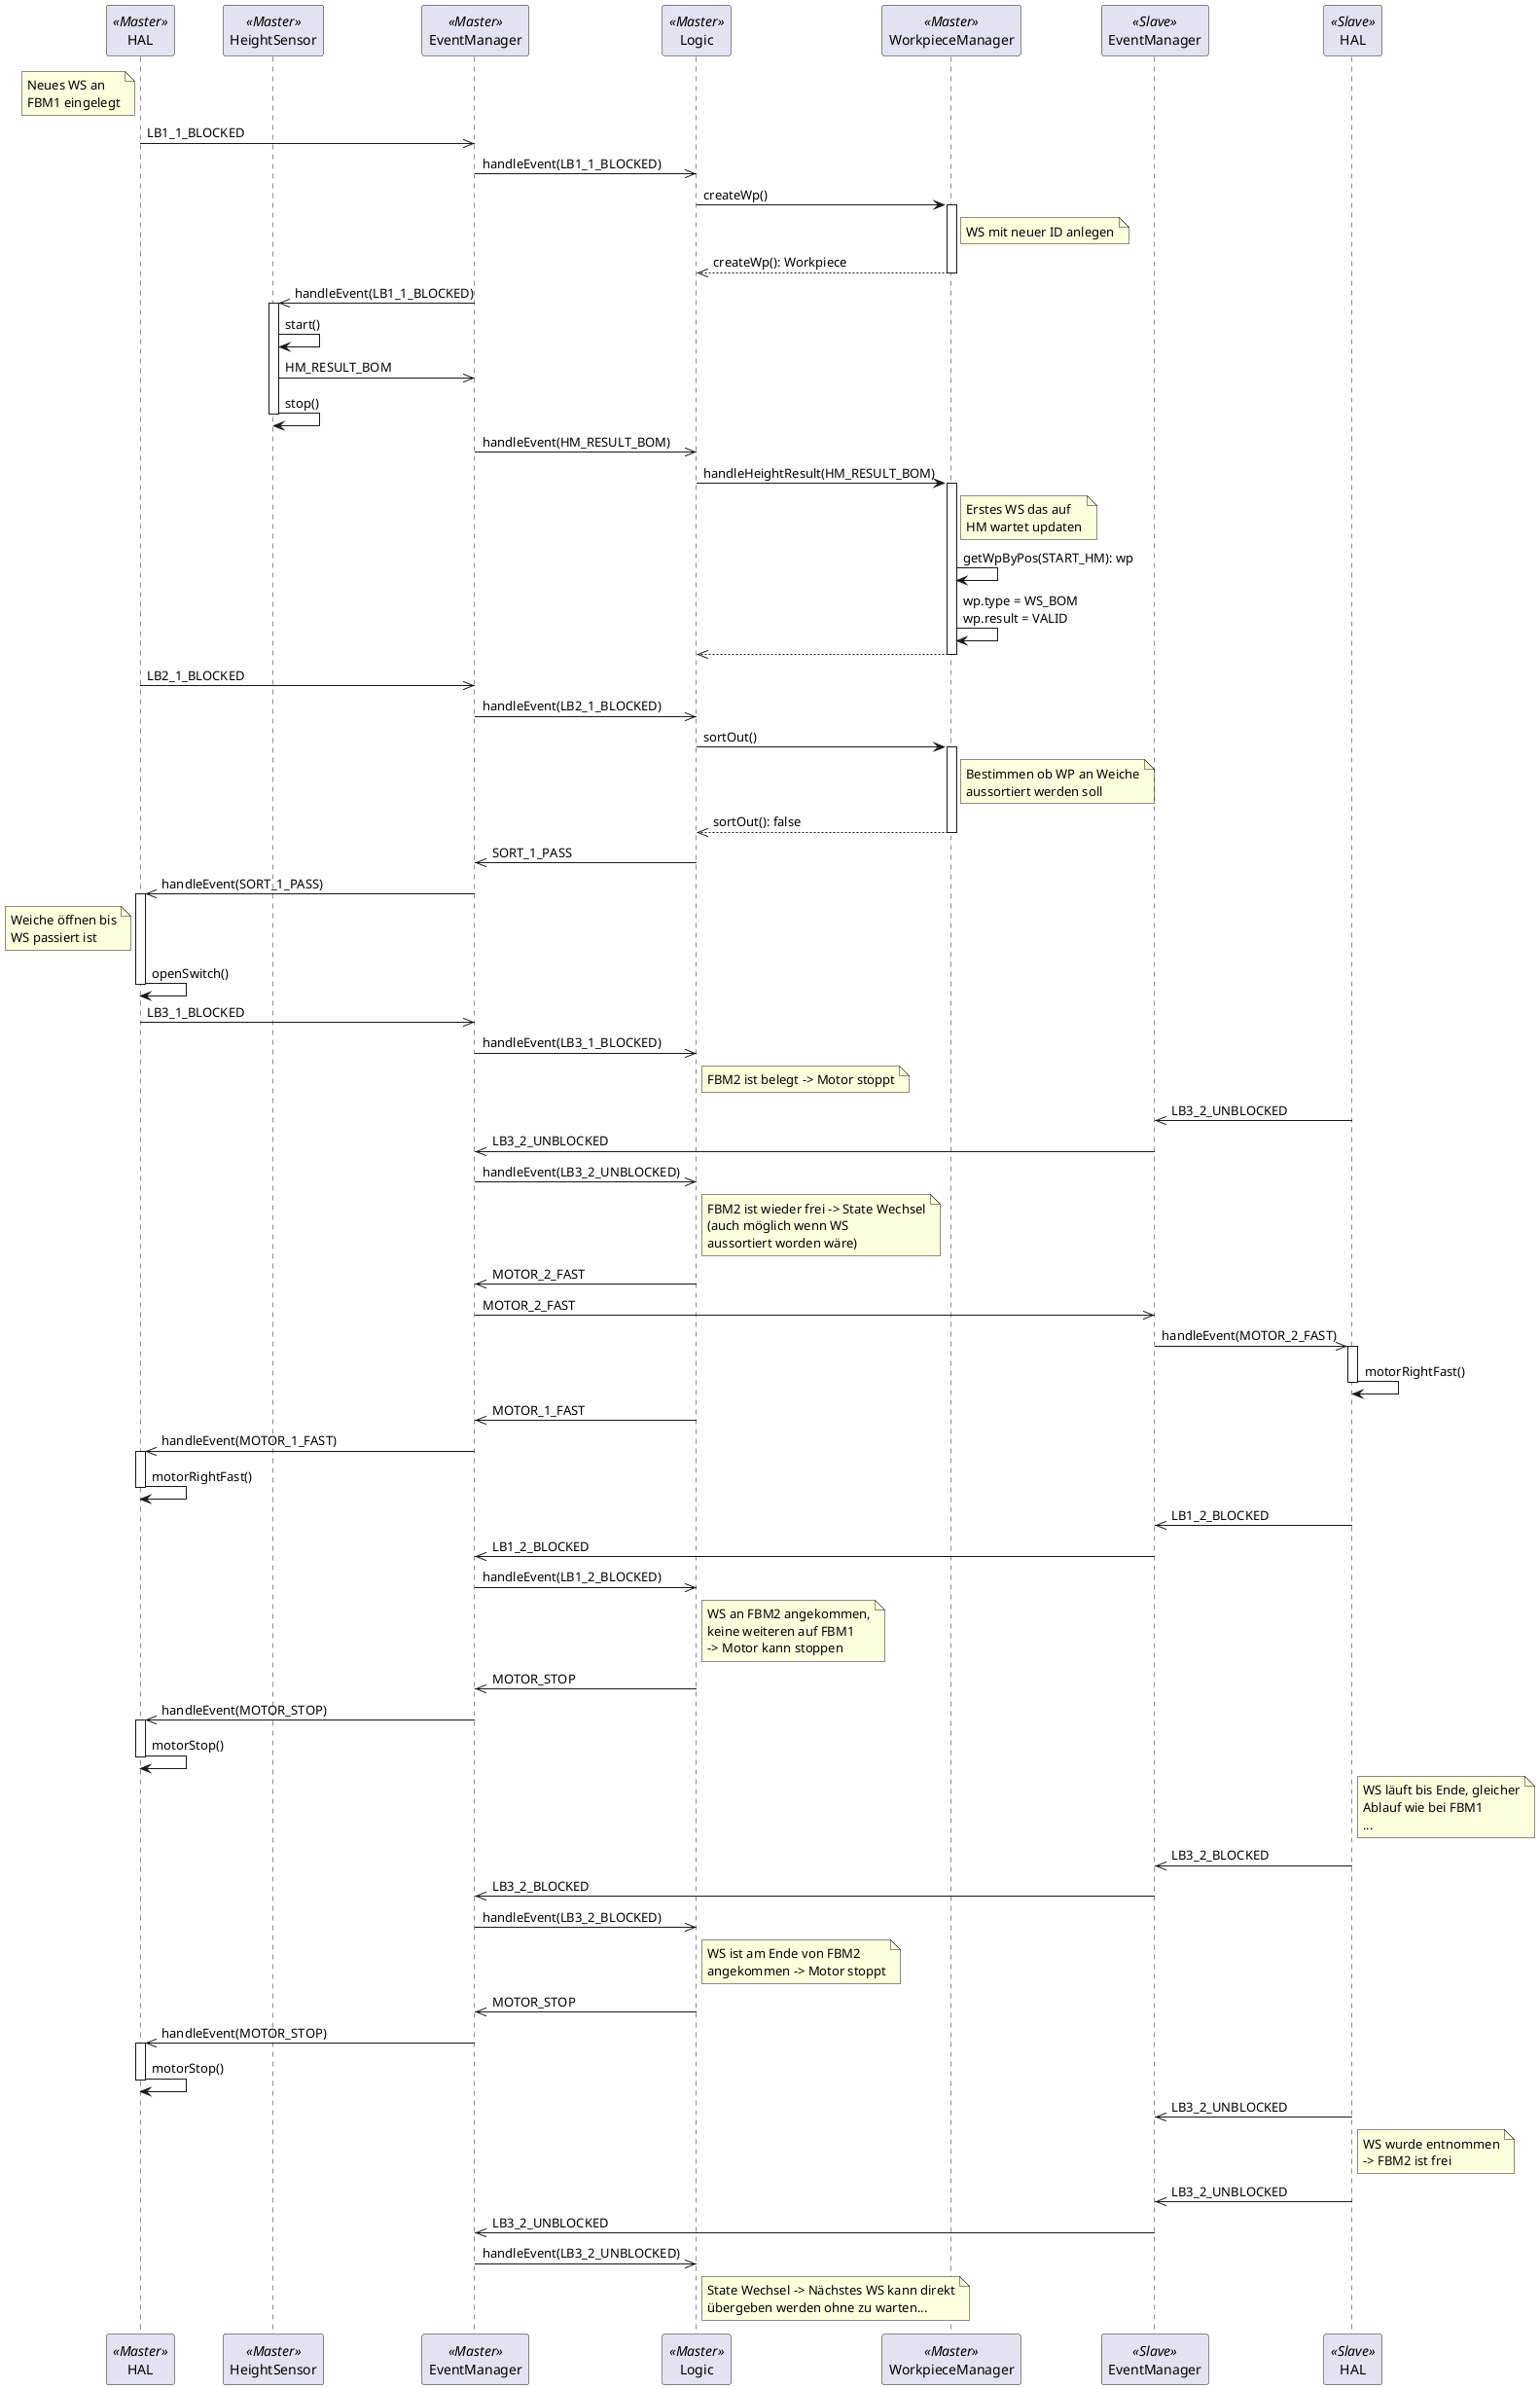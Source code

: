 @startuml
participant "HAL" as HAL_M << Master >>
participant "HeightSensor" as HM_M << Master >>
participant "EventManager" as EVM_M << Master >>
participant "Logic" as Logic << Master >>
participant "WorkpieceManager" as WPM << Master >>
participant "EventManager" as EVM_S << Slave >>
participant "HAL" as HAL_S << Slave >>

note left of HAL_M : Neues WS an\nFBM1 eingelegt
HAL_M ->> EVM_M : LB1_1_BLOCKED
EVM_M ->> Logic : handleEvent(LB1_1_BLOCKED)
Logic -> WPM : createWp()
note right of WPM : WS mit neuer ID anlegen
activate WPM
WPM -->> Logic : createWp(): Workpiece
deactivate WPM
EVM_M ->> HM_M : handleEvent(LB1_1_BLOCKED)
activate HM_M
HM_M -> HM_M : start()
HM_M ->> EVM_M : HM_RESULT_BOM
HM_M -> HM_M : stop()
deactivate HM_M
EVM_M ->> Logic : handleEvent(HM_RESULT_BOM)
Logic -> WPM : handleHeightResult(HM_RESULT_BOM)
activate WPM
note right of WPM : Erstes WS das auf\nHM wartet updaten
WPM -> WPM : getWpByPos(START_HM): wp
WPM -> WPM : wp.type = WS_BOM\nwp.result = VALID
WPM -->> Logic
deactivate WPM

HAL_M ->> EVM_M : LB2_1_BLOCKED
EVM_M ->> Logic : handleEvent(LB2_1_BLOCKED)
Logic -> WPM : sortOut()
activate WPM
note right of WPM : Bestimmen ob WP an Weiche\naussortiert werden soll
WPM -->> Logic : sortOut(): false
deactivate WPM
Logic ->> EVM_M : SORT_1_PASS
EVM_M ->> HAL_M : handleEvent(SORT_1_PASS)
note left of HAL_M : Weiche öffnen bis\nWS passiert ist
activate HAL_M
HAL_M -> HAL_M : openSwitch()
deactivate HAL_M
HAL_M ->> EVM_M : LB3_1_BLOCKED
EVM_M ->> Logic : handleEvent(LB3_1_BLOCKED)
note right of Logic : FBM2 ist belegt -> Motor stoppt
HAL_S ->> EVM_S : LB3_2_UNBLOCKED
EVM_S ->> EVM_M : LB3_2_UNBLOCKED
EVM_M ->> Logic : handleEvent(LB3_2_UNBLOCKED)
note right of Logic : FBM2 ist wieder frei -> State Wechsel\n(auch möglich wenn WS\naussortiert worden wäre)
Logic ->> EVM_M : MOTOR_2_FAST
EVM_M ->> EVM_S : MOTOR_2_FAST
EVM_S ->> HAL_S : handleEvent(MOTOR_2_FAST)
activate HAL_S
HAL_S -> HAL_S : motorRightFast()
deactivate HAL_S
Logic ->> EVM_M : MOTOR_1_FAST
EVM_M ->> HAL_M : handleEvent(MOTOR_1_FAST)
activate HAL_M
HAL_M -> HAL_M : motorRightFast()
deactivate HAL_M

' WS an FBM2 angekommen -> 
HAL_S ->> EVM_S : LB1_2_BLOCKED
EVM_S ->> EVM_M : LB1_2_BLOCKED
EVM_M ->> Logic : handleEvent(LB1_2_BLOCKED)
note right of Logic : WS an FBM2 angekommen,\nkeine weiteren auf FBM1\n-> Motor kann stoppen
Logic ->> EVM_M : MOTOR_STOP
EVM_M ->> HAL_M : handleEvent(MOTOR_STOP)
activate HAL_M
HAL_M -> HAL_M : motorStop()
deactivate HAL_M

note right of HAL_S : WS läuft bis Ende, gleicher\nAblauf wie bei FBM1\n...
HAL_S ->> EVM_S : LB3_2_BLOCKED
EVM_S ->> EVM_M : LB3_2_BLOCKED
EVM_M ->> Logic : handleEvent(LB3_2_BLOCKED)
note right of Logic : WS ist am Ende von FBM2\nangekommen -> Motor stoppt
Logic ->> EVM_M : MOTOR_STOP
EVM_M ->> HAL_M : handleEvent(MOTOR_STOP)
activate HAL_M
HAL_M -> HAL_M : motorStop()
deactivate HAL_M

HAL_S ->> EVM_S : LB3_2_UNBLOCKED
note right of HAL_S : WS wurde entnommen\n-> FBM2 ist frei
HAL_S ->> EVM_S : LB3_2_UNBLOCKED
EVM_S ->> EVM_M : LB3_2_UNBLOCKED
EVM_M ->> Logic : handleEvent(LB3_2_UNBLOCKED)
note right of Logic : State Wechsel -> Nächstes WS kann direkt\nübergeben werden ohne zu warten...

@enduml